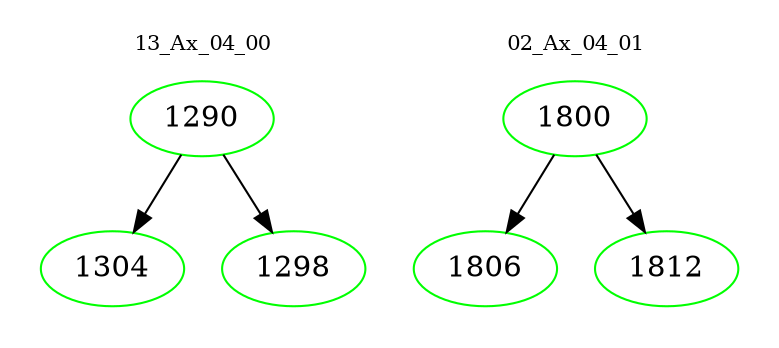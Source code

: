 digraph{
subgraph cluster_0 {
color = white
label = "13_Ax_04_00";
fontsize=10;
T0_1290 [label="1290", color="green"]
T0_1290 -> T0_1304 [color="black"]
T0_1304 [label="1304", color="green"]
T0_1290 -> T0_1298 [color="black"]
T0_1298 [label="1298", color="green"]
}
subgraph cluster_1 {
color = white
label = "02_Ax_04_01";
fontsize=10;
T1_1800 [label="1800", color="green"]
T1_1800 -> T1_1806 [color="black"]
T1_1806 [label="1806", color="green"]
T1_1800 -> T1_1812 [color="black"]
T1_1812 [label="1812", color="green"]
}
}
